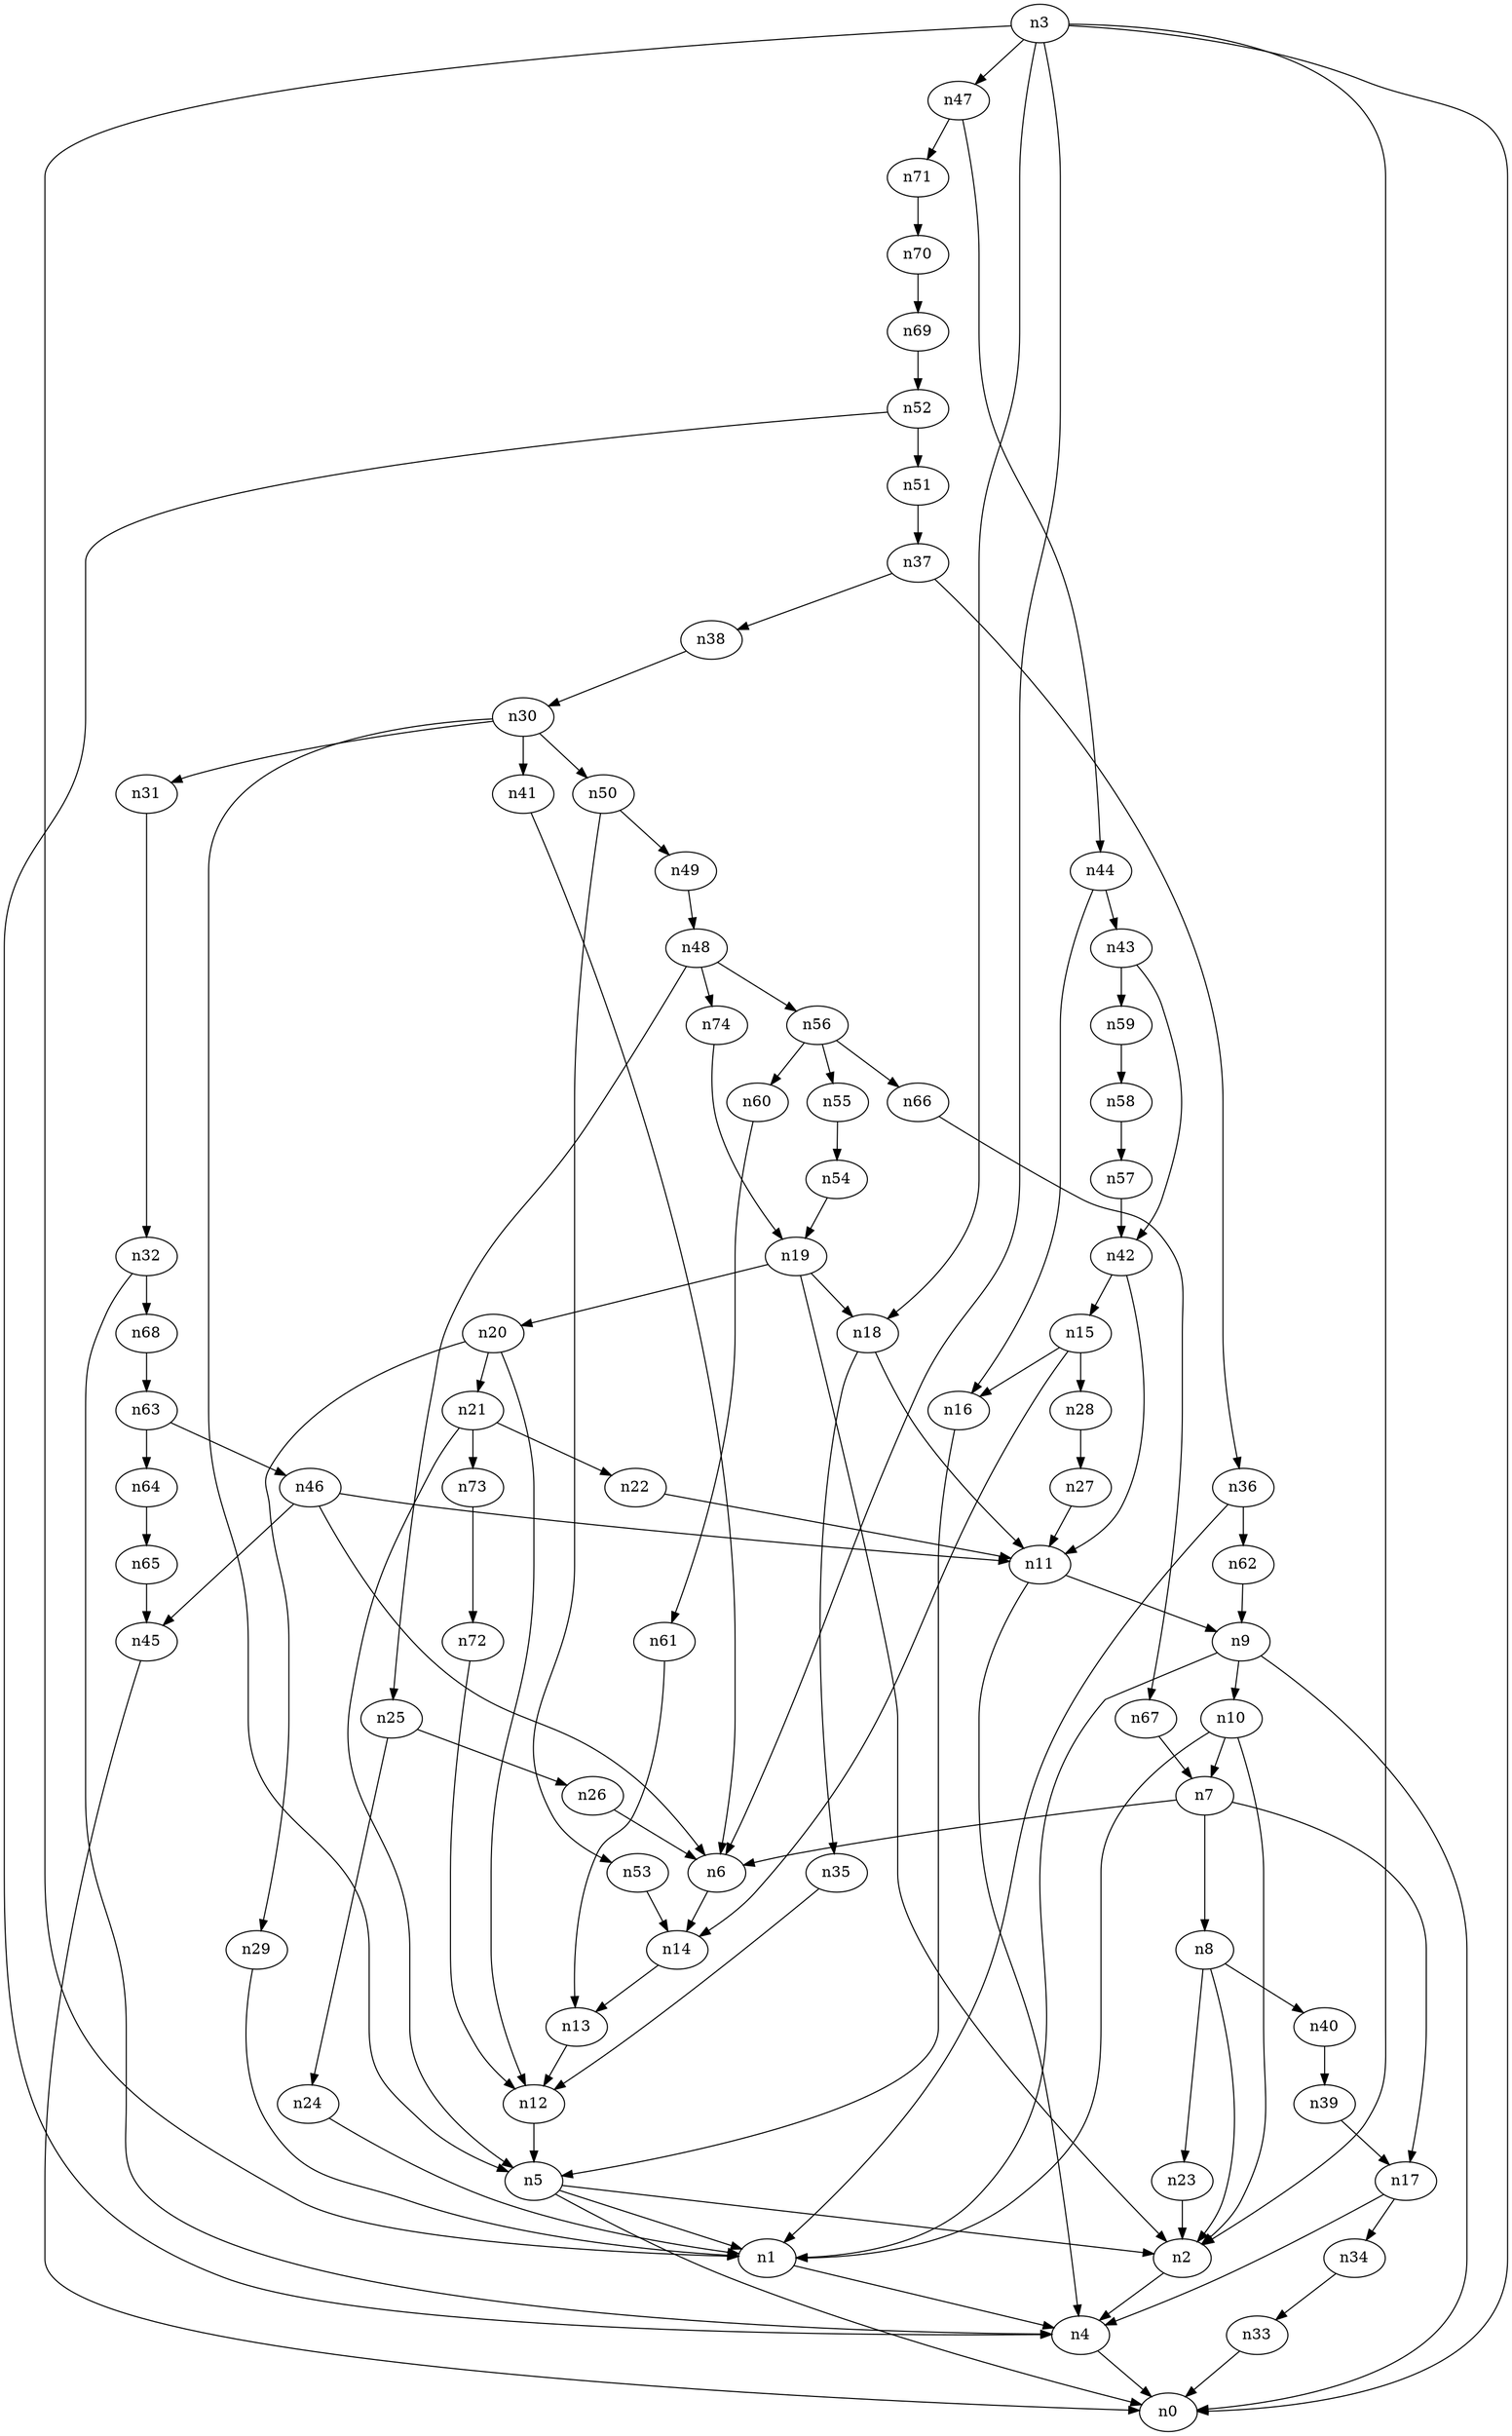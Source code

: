 digraph G {
	n1 -> n4	 [_graphml_id=e4];
	n2 -> n4	 [_graphml_id=e7];
	n3 -> n0	 [_graphml_id=e0];
	n3 -> n1	 [_graphml_id=e3];
	n3 -> n2	 [_graphml_id=e6];
	n3 -> n6	 [_graphml_id=e9];
	n3 -> n18	 [_graphml_id=e76];
	n3 -> n47	 [_graphml_id=e74];
	n4 -> n0	 [_graphml_id=e1];
	n5 -> n0	 [_graphml_id=e2];
	n5 -> n1	 [_graphml_id=e5];
	n5 -> n2	 [_graphml_id=e8];
	n6 -> n14	 [_graphml_id=e22];
	n7 -> n6	 [_graphml_id=e10];
	n7 -> n8	 [_graphml_id=e11];
	n7 -> n17	 [_graphml_id=e27];
	n8 -> n2	 [_graphml_id=e12];
	n8 -> n23	 [_graphml_id=e37];
	n8 -> n40	 [_graphml_id=e64];
	n9 -> n0	 [_graphml_id=e28];
	n9 -> n1	 [_graphml_id=e13];
	n9 -> n10	 [_graphml_id=e14];
	n10 -> n1	 [_graphml_id=e100];
	n10 -> n2	 [_graphml_id=e15];
	n10 -> n7	 [_graphml_id=e18];
	n11 -> n4	 [_graphml_id=e16];
	n11 -> n9	 [_graphml_id=e17];
	n12 -> n5	 [_graphml_id=e19];
	n13 -> n12	 [_graphml_id=e20];
	n14 -> n13	 [_graphml_id=e21];
	n15 -> n14	 [_graphml_id=e23];
	n15 -> n16	 [_graphml_id=e24];
	n15 -> n28	 [_graphml_id=e45];
	n16 -> n5	 [_graphml_id=e25];
	n17 -> n4	 [_graphml_id=e26];
	n17 -> n34	 [_graphml_id=e55];
	n18 -> n11	 [_graphml_id=e29];
	n18 -> n35	 [_graphml_id=e56];
	n19 -> n2	 [_graphml_id=e38];
	n19 -> n18	 [_graphml_id=e30];
	n19 -> n20	 [_graphml_id=e31];
	n20 -> n12	 [_graphml_id=e32];
	n20 -> n21	 [_graphml_id=e48];
	n20 -> n29	 [_graphml_id=e46];
	n21 -> n5	 [_graphml_id=e33];
	n21 -> n22	 [_graphml_id=e34];
	n21 -> n73	 [_graphml_id=e117];
	n22 -> n11	 [_graphml_id=e35];
	n23 -> n2	 [_graphml_id=e36];
	n24 -> n1	 [_graphml_id=e39];
	n25 -> n24	 [_graphml_id=e40];
	n25 -> n26	 [_graphml_id=e41];
	n26 -> n6	 [_graphml_id=e42];
	n27 -> n11	 [_graphml_id=e43];
	n28 -> n27	 [_graphml_id=e44];
	n29 -> n1	 [_graphml_id=e47];
	n30 -> n5	 [_graphml_id=e49];
	n30 -> n31	 [_graphml_id=e50];
	n30 -> n41	 [_graphml_id=e65];
	n30 -> n50	 [_graphml_id=e80];
	n31 -> n32	 [_graphml_id=e51];
	n32 -> n4	 [_graphml_id=e52];
	n32 -> n68	 [_graphml_id=e109];
	n33 -> n0	 [_graphml_id=e53];
	n34 -> n33	 [_graphml_id=e54];
	n35 -> n12	 [_graphml_id=e57];
	n36 -> n1	 [_graphml_id=e58];
	n36 -> n62	 [_graphml_id=e99];
	n37 -> n36	 [_graphml_id=e59];
	n37 -> n38	 [_graphml_id=e60];
	n38 -> n30	 [_graphml_id=e61];
	n39 -> n17	 [_graphml_id=e62];
	n40 -> n39	 [_graphml_id=e63];
	n41 -> n6	 [_graphml_id=e66];
	n42 -> n11	 [_graphml_id=e86];
	n42 -> n15	 [_graphml_id=e67];
	n43 -> n42	 [_graphml_id=e68];
	n43 -> n59	 [_graphml_id=e94];
	n44 -> n16	 [_graphml_id=e70];
	n44 -> n43	 [_graphml_id=e69];
	n45 -> n0	 [_graphml_id=e71];
	n46 -> n6	 [_graphml_id=e110];
	n46 -> n11	 [_graphml_id=e73];
	n46 -> n45	 [_graphml_id=e72];
	n47 -> n44	 [_graphml_id=e75];
	n47 -> n71	 [_graphml_id=e114];
	n48 -> n25	 [_graphml_id=e77];
	n48 -> n56	 [_graphml_id=e90];
	n48 -> n74	 [_graphml_id=e119];
	n49 -> n48	 [_graphml_id=e78];
	n50 -> n49	 [_graphml_id=e79];
	n50 -> n53	 [_graphml_id=e84];
	n51 -> n37	 [_graphml_id=e81];
	n52 -> n4	 [_graphml_id=e83];
	n52 -> n51	 [_graphml_id=e82];
	n53 -> n14	 [_graphml_id=e85];
	n54 -> n19	 [_graphml_id=e87];
	n55 -> n54	 [_graphml_id=e88];
	n56 -> n55	 [_graphml_id=e89];
	n56 -> n60	 [_graphml_id=e95];
	n56 -> n66	 [_graphml_id=e105];
	n57 -> n42	 [_graphml_id=e91];
	n58 -> n57	 [_graphml_id=e92];
	n59 -> n58	 [_graphml_id=e93];
	n60 -> n61	 [_graphml_id=e96];
	n61 -> n13	 [_graphml_id=e97];
	n62 -> n9	 [_graphml_id=e98];
	n63 -> n46	 [_graphml_id=e101];
	n63 -> n64	 [_graphml_id=e102];
	n64 -> n65	 [_graphml_id=e103];
	n65 -> n45	 [_graphml_id=e104];
	n66 -> n67	 [_graphml_id=e106];
	n67 -> n7	 [_graphml_id=e107];
	n68 -> n63	 [_graphml_id=e108];
	n69 -> n52	 [_graphml_id=e111];
	n70 -> n69	 [_graphml_id=e112];
	n71 -> n70	 [_graphml_id=e113];
	n72 -> n12	 [_graphml_id=e115];
	n73 -> n72	 [_graphml_id=e116];
	n74 -> n19	 [_graphml_id=e118];
}
